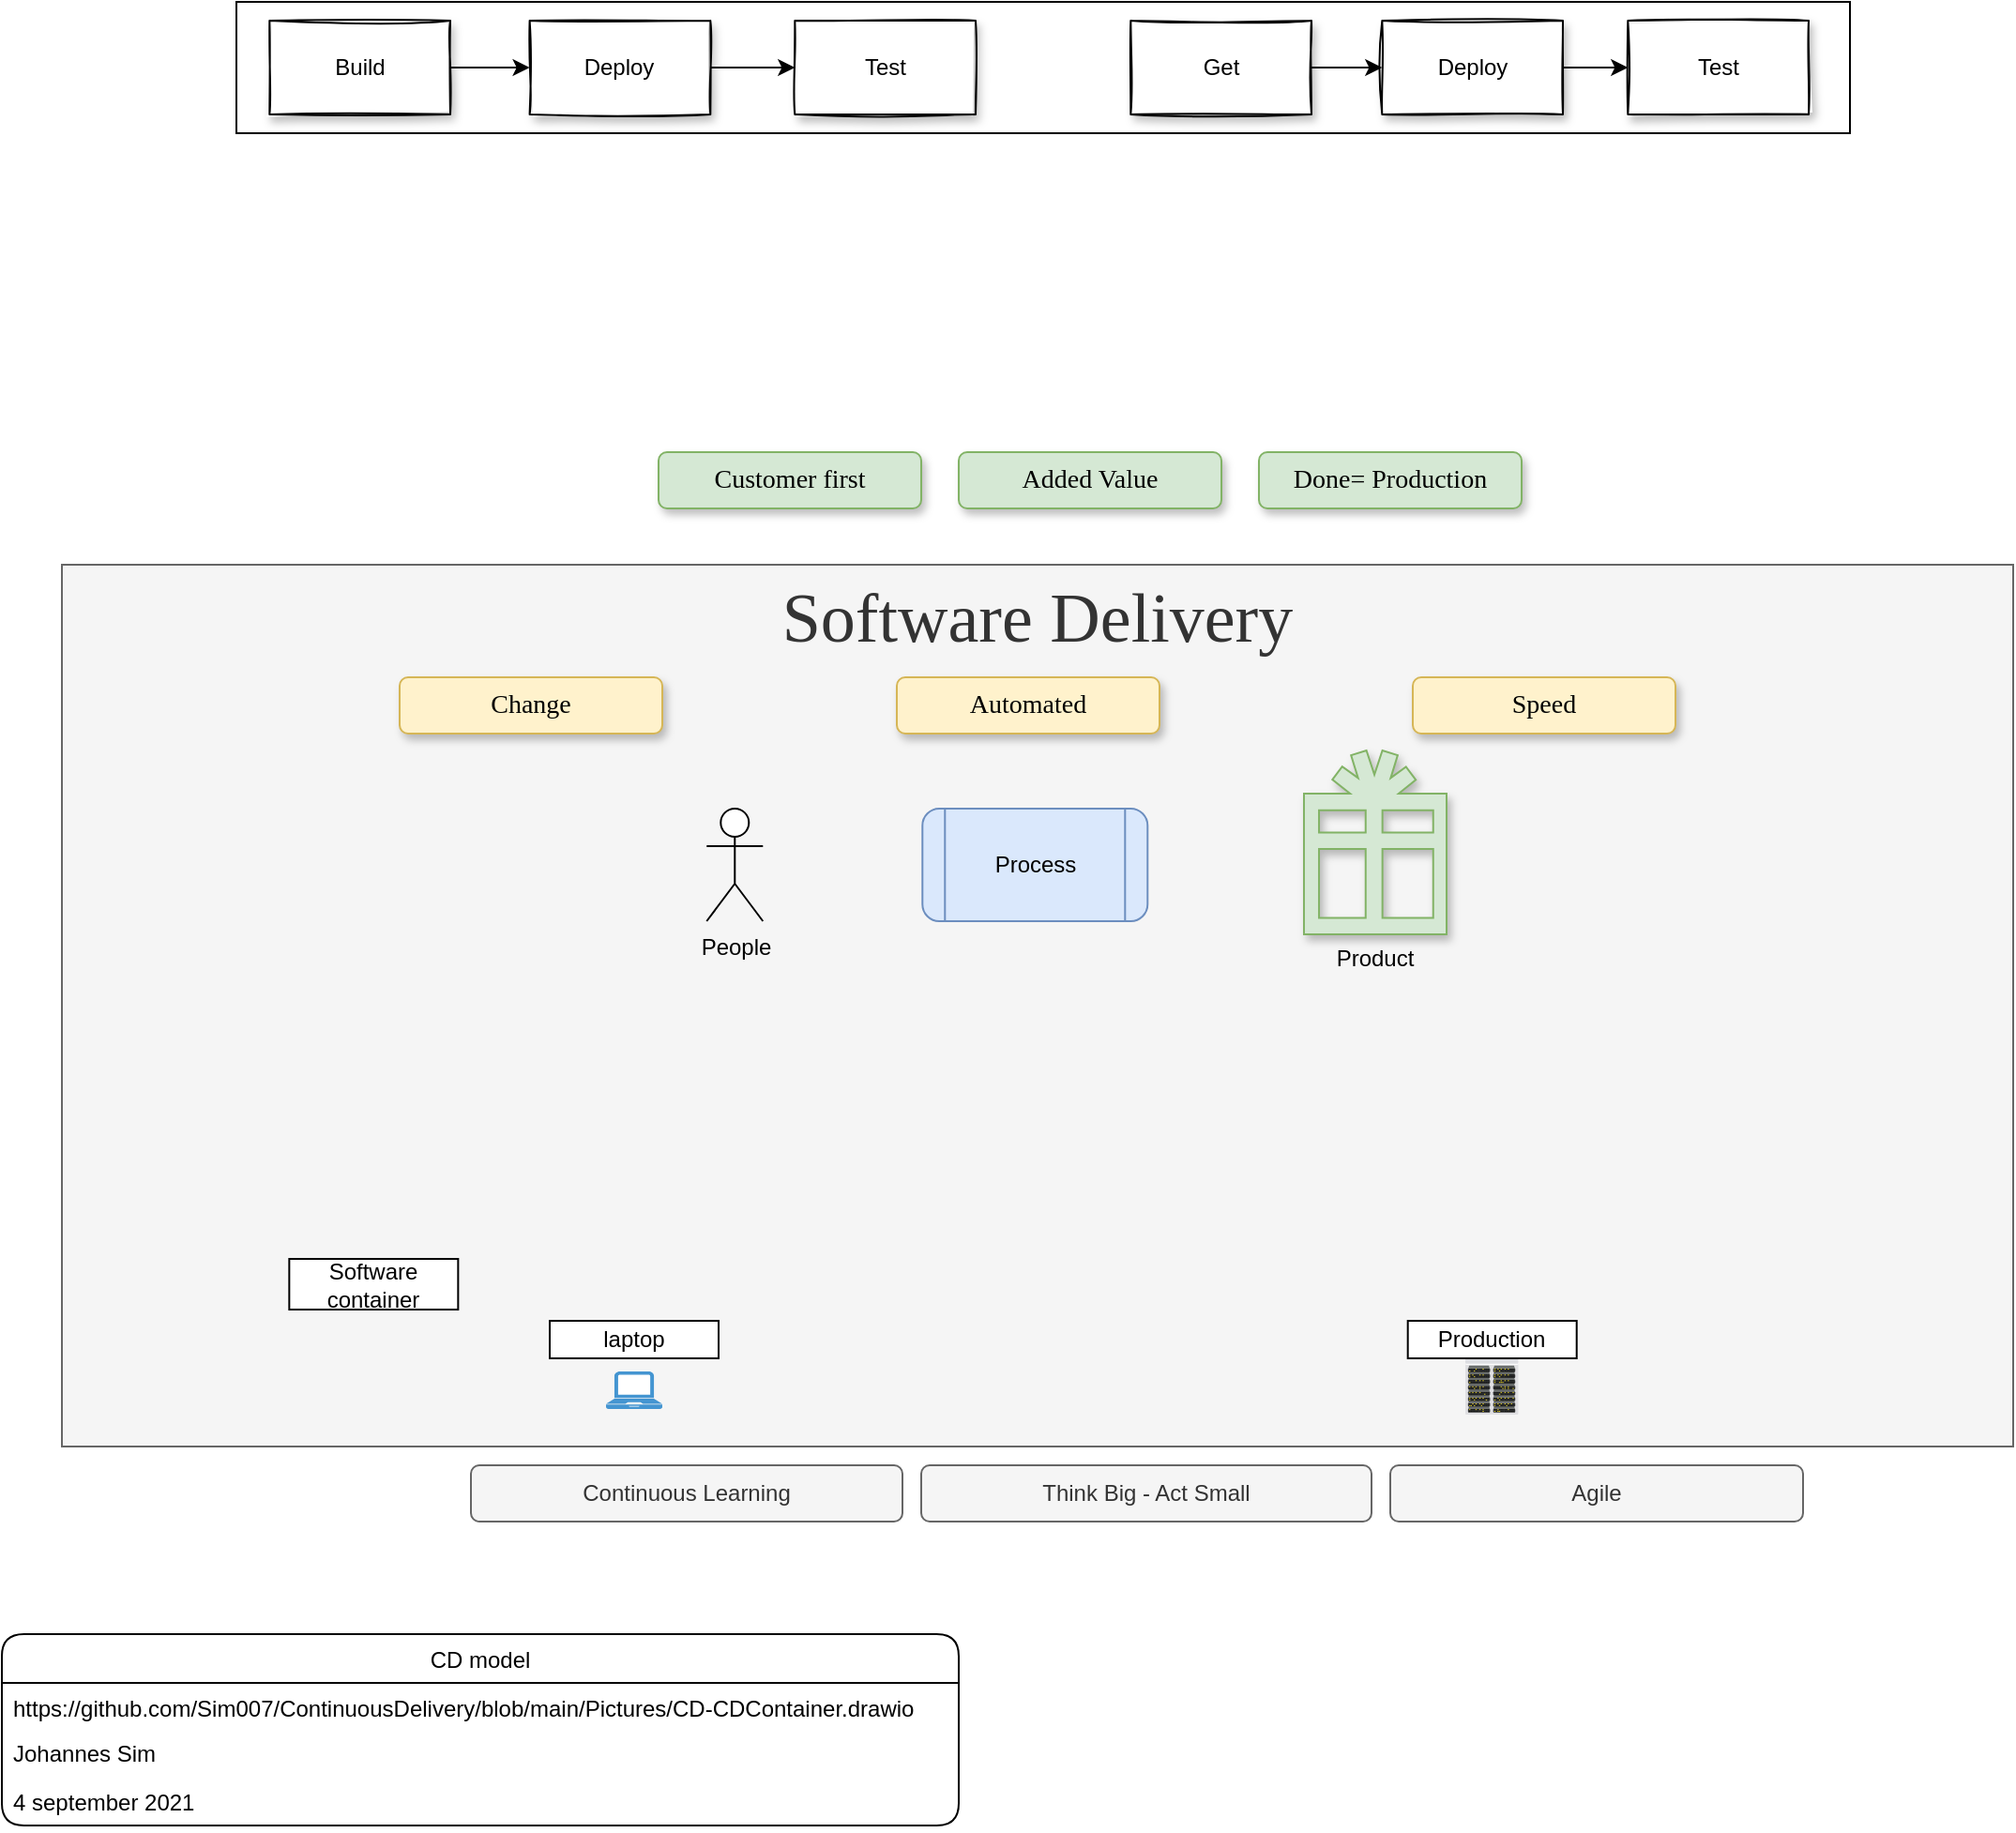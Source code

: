 <mxfile version="15.0.6" type="github">
  <diagram id="kgnJdq5VQi98LMx4Vff6" name="Page-1">
    <mxGraphModel dx="1422" dy="1589" grid="1" gridSize="10" guides="1" tooltips="1" connect="1" arrows="1" fold="1" page="1" pageScale="1" pageWidth="1169" pageHeight="827" math="0" shadow="0">
      <root>
        <mxCell id="0" />
        <mxCell id="1" parent="0" />
        <mxCell id="YMthBukLCyZc6VyMMKoa-46" value="Software Delivery" style="rounded=0;whiteSpace=wrap;html=1;container=1;verticalAlign=top;fontSize=37;labelBorderColor=none;fillColor=#f5f5f5;strokeColor=#666666;fontColor=#333333;fontFamily=Verdana;" parent="1" vertex="1">
          <mxGeometry x="62" y="120" width="1040" height="470" as="geometry">
            <mxRectangle x="360" y="240" width="50" height="40" as="alternateBounds" />
          </mxGeometry>
        </mxCell>
        <mxCell id="N6Z_btQFYHQFylgqnzih-9" value="Process" style="shape=process;whiteSpace=wrap;html=1;backgroundOutline=1;fillColor=#dae8fc;strokeColor=#6c8ebf;rounded=1;" parent="YMthBukLCyZc6VyMMKoa-46" vertex="1">
          <mxGeometry x="458.647" y="130" width="120" height="60" as="geometry" />
        </mxCell>
        <mxCell id="N6Z_btQFYHQFylgqnzih-10" value="People" style="shape=umlActor;verticalLabelPosition=bottom;verticalAlign=top;html=1;outlineConnect=0;" parent="YMthBukLCyZc6VyMMKoa-46" vertex="1">
          <mxGeometry x="343.647" y="130" width="30" height="60" as="geometry" />
        </mxCell>
        <mxCell id="N6Z_btQFYHQFylgqnzih-11" value="Speed" style="rounded=1;whiteSpace=wrap;html=1;shadow=1;glass=0;labelBackgroundColor=none;sketch=0;fontFamily=Verdana;fontSize=14;verticalAlign=top;fillColor=#fff2cc;strokeColor=#d6b656;" parent="YMthBukLCyZc6VyMMKoa-46" vertex="1">
          <mxGeometry x="720" y="60" width="140" height="30" as="geometry" />
        </mxCell>
        <mxCell id="N6Z_btQFYHQFylgqnzih-12" value="Automated" style="rounded=1;whiteSpace=wrap;html=1;shadow=1;glass=0;labelBackgroundColor=none;sketch=0;fontFamily=Verdana;fontSize=14;verticalAlign=top;fillColor=#fff2cc;strokeColor=#d6b656;" parent="YMthBukLCyZc6VyMMKoa-46" vertex="1">
          <mxGeometry x="445" y="60" width="140" height="30" as="geometry" />
        </mxCell>
        <mxCell id="N6Z_btQFYHQFylgqnzih-13" value="" style="shape=mxgraph.signs.travel.present;html=1;pointerEvents=1;fillColor=#d5e8d4;strokeColor=#82b366;verticalLabelPosition=bottom;verticalAlign=top;align=center;rounded=1;glass=0;labelBackgroundColor=none;sketch=0;fontSize=37;noLabel=1;shadow=1;" parent="YMthBukLCyZc6VyMMKoa-46" vertex="1">
          <mxGeometry x="662" y="99" width="76" height="98" as="geometry" />
        </mxCell>
        <mxCell id="N6Z_btQFYHQFylgqnzih-14" value="Change" style="rounded=1;whiteSpace=wrap;html=1;shadow=1;glass=0;labelBackgroundColor=none;sketch=0;fontFamily=Verdana;fontSize=14;verticalAlign=top;fillColor=#fff2cc;strokeColor=#d6b656;" parent="YMthBukLCyZc6VyMMKoa-46" vertex="1">
          <mxGeometry x="180" y="60" width="140" height="30" as="geometry" />
        </mxCell>
        <mxCell id="FCYHhCvBFfyBhV2doGxp-1" value="laptop" style="rounded=0;whiteSpace=wrap;html=1;" vertex="1" parent="YMthBukLCyZc6VyMMKoa-46">
          <mxGeometry x="260" y="403" width="90" height="20" as="geometry" />
        </mxCell>
        <mxCell id="FCYHhCvBFfyBhV2doGxp-5" value="" style="pointerEvents=1;shadow=0;dashed=0;html=1;strokeColor=none;fillColor=#4495D1;labelPosition=center;verticalLabelPosition=bottom;verticalAlign=top;align=center;outlineConnect=0;shape=mxgraph.veeam.laptop;" vertex="1" parent="YMthBukLCyZc6VyMMKoa-46">
          <mxGeometry x="290" y="430" width="30" height="20" as="geometry" />
        </mxCell>
        <mxCell id="FCYHhCvBFfyBhV2doGxp-6" value="" style="verticalLabelPosition=bottom;aspect=fixed;html=1;verticalAlign=top;strokeColor=none;align=center;outlineConnect=0;shape=mxgraph.citrix.datacenter;" vertex="1" parent="YMthBukLCyZc6VyMMKoa-46">
          <mxGeometry x="748" y="423" width="28.33" height="30" as="geometry" />
        </mxCell>
        <mxCell id="FCYHhCvBFfyBhV2doGxp-9" value="Software container" style="rounded=0;whiteSpace=wrap;html=1;" vertex="1" parent="YMthBukLCyZc6VyMMKoa-46">
          <mxGeometry x="121.17" y="370" width="90" height="27" as="geometry" />
        </mxCell>
        <mxCell id="FCYHhCvBFfyBhV2doGxp-22" value="Product" style="text;html=1;strokeColor=none;fillColor=none;align=center;verticalAlign=middle;whiteSpace=wrap;rounded=0;" vertex="1" parent="YMthBukLCyZc6VyMMKoa-46">
          <mxGeometry x="680" y="200" width="40" height="20" as="geometry" />
        </mxCell>
        <mxCell id="YMthBukLCyZc6VyMMKoa-12" value="Continuous Learning" style="rounded=1;whiteSpace=wrap;html=1;fillColor=#f5f5f5;strokeColor=#666666;fontColor=#333333;" parent="1" vertex="1">
          <mxGeometry x="280" y="600" width="230" height="30" as="geometry" />
        </mxCell>
        <mxCell id="YMthBukLCyZc6VyMMKoa-51" value="Customer first" style="rounded=1;whiteSpace=wrap;html=1;shadow=1;glass=0;labelBackgroundColor=none;sketch=0;fontFamily=Verdana;fontSize=14;verticalAlign=top;fillColor=#d5e8d4;strokeColor=#82b366;" parent="1" vertex="1">
          <mxGeometry x="380" y="60" width="140" height="30" as="geometry" />
        </mxCell>
        <mxCell id="YMthBukLCyZc6VyMMKoa-52" value="Done= Production" style="rounded=1;whiteSpace=wrap;html=1;shadow=1;glass=0;labelBackgroundColor=none;sketch=0;fontFamily=Verdana;fontSize=14;verticalAlign=top;fillColor=#d5e8d4;strokeColor=#82b366;" parent="1" vertex="1">
          <mxGeometry x="700" y="60" width="140" height="30" as="geometry" />
        </mxCell>
        <mxCell id="YMthBukLCyZc6VyMMKoa-54" value="Think Big - Act Small" style="rounded=1;whiteSpace=wrap;html=1;fillColor=#f5f5f5;strokeColor=#666666;fontColor=#333333;" parent="1" vertex="1">
          <mxGeometry x="520" y="600" width="240" height="30" as="geometry" />
        </mxCell>
        <mxCell id="YMthBukLCyZc6VyMMKoa-55" value="Agile" style="rounded=1;whiteSpace=wrap;html=1;fillColor=#f5f5f5;strokeColor=#666666;fontColor=#333333;" parent="1" vertex="1">
          <mxGeometry x="770" y="600" width="220" height="30" as="geometry" />
        </mxCell>
        <mxCell id="YMthBukLCyZc6VyMMKoa-58" value="Added Value" style="rounded=1;whiteSpace=wrap;html=1;shadow=1;glass=0;labelBackgroundColor=none;sketch=0;fontFamily=Verdana;fontSize=14;verticalAlign=top;fillColor=#d5e8d4;strokeColor=#82b366;" parent="1" vertex="1">
          <mxGeometry x="540" y="60" width="140" height="30" as="geometry" />
        </mxCell>
        <mxCell id="5YKw93YFWr10B1o-Hw19-11" value="CD model" style="swimlane;fontStyle=0;childLayout=stackLayout;horizontal=1;startSize=26;horizontalStack=0;resizeParent=1;resizeParentMax=0;resizeLast=0;collapsible=1;marginBottom=0;rounded=1;shadow=0;glass=0;sketch=0;" parent="1" vertex="1">
          <mxGeometry x="30" y="690" width="510" height="102" as="geometry" />
        </mxCell>
        <mxCell id="5YKw93YFWr10B1o-Hw19-12" value="https://github.com/Sim007/ContinuousDelivery/blob/main/Pictures/CD-CDContainer.drawio" style="text;strokeColor=none;fillColor=none;align=left;verticalAlign=top;spacingLeft=4;spacingRight=4;overflow=hidden;rotatable=0;points=[[0,0.5],[1,0.5]];portConstraint=eastwest;" parent="5YKw93YFWr10B1o-Hw19-11" vertex="1">
          <mxGeometry y="26" width="510" height="24" as="geometry" />
        </mxCell>
        <mxCell id="5YKw93YFWr10B1o-Hw19-13" value="Johannes Sim" style="text;strokeColor=none;fillColor=none;align=left;verticalAlign=top;spacingLeft=4;spacingRight=4;overflow=hidden;rotatable=0;points=[[0,0.5],[1,0.5]];portConstraint=eastwest;" parent="5YKw93YFWr10B1o-Hw19-11" vertex="1">
          <mxGeometry y="50" width="510" height="26" as="geometry" />
        </mxCell>
        <mxCell id="5YKw93YFWr10B1o-Hw19-14" value="4 september 2021" style="text;strokeColor=none;fillColor=none;align=left;verticalAlign=top;spacingLeft=4;spacingRight=4;overflow=hidden;rotatable=0;points=[[0,0.5],[1,0.5]];portConstraint=eastwest;" parent="5YKw93YFWr10B1o-Hw19-11" vertex="1">
          <mxGeometry y="76" width="510" height="26" as="geometry" />
        </mxCell>
        <mxCell id="FCYHhCvBFfyBhV2doGxp-8" value="" style="rounded=0;whiteSpace=wrap;html=1;container=1;" vertex="1" parent="1">
          <mxGeometry x="155" y="-180" width="860" height="70" as="geometry">
            <mxRectangle x="155" y="-260" width="50" height="40" as="alternateBounds" />
          </mxGeometry>
        </mxCell>
        <mxCell id="FCYHhCvBFfyBhV2doGxp-11" value="Build" style="rounded=0;whiteSpace=wrap;html=1;shadow=1;glass=0;sketch=1;" vertex="1" parent="FCYHhCvBFfyBhV2doGxp-8">
          <mxGeometry x="17.65" y="10" width="96.35" height="50" as="geometry" />
        </mxCell>
        <mxCell id="FCYHhCvBFfyBhV2doGxp-13" value="Deploy" style="rounded=0;whiteSpace=wrap;html=1;shadow=1;glass=0;sketch=1;" vertex="1" parent="FCYHhCvBFfyBhV2doGxp-8">
          <mxGeometry x="156.3" y="10" width="96.35" height="50" as="geometry" />
        </mxCell>
        <mxCell id="FCYHhCvBFfyBhV2doGxp-14" style="edgeStyle=orthogonalEdgeStyle;rounded=0;orthogonalLoop=1;jettySize=auto;html=1;exitX=1;exitY=0.5;exitDx=0;exitDy=0;entryX=0;entryY=0.5;entryDx=0;entryDy=0;" edge="1" parent="FCYHhCvBFfyBhV2doGxp-8" source="FCYHhCvBFfyBhV2doGxp-11" target="FCYHhCvBFfyBhV2doGxp-13">
          <mxGeometry x="147.65" y="-200" as="geometry" />
        </mxCell>
        <mxCell id="FCYHhCvBFfyBhV2doGxp-15" value="Test" style="rounded=0;whiteSpace=wrap;html=1;shadow=1;glass=0;sketch=1;" vertex="1" parent="FCYHhCvBFfyBhV2doGxp-8">
          <mxGeometry x="297.65" y="10" width="96.35" height="50" as="geometry" />
        </mxCell>
        <mxCell id="FCYHhCvBFfyBhV2doGxp-12" style="edgeStyle=orthogonalEdgeStyle;rounded=0;orthogonalLoop=1;jettySize=auto;html=1;exitX=1;exitY=0.5;exitDx=0;exitDy=0;entryX=0;entryY=0.5;entryDx=0;entryDy=0;" edge="1" parent="FCYHhCvBFfyBhV2doGxp-8" source="FCYHhCvBFfyBhV2doGxp-13" target="FCYHhCvBFfyBhV2doGxp-15">
          <mxGeometry x="147.65" y="-200" as="geometry" />
        </mxCell>
        <mxCell id="FCYHhCvBFfyBhV2doGxp-30" value="" style="edgeStyle=orthogonalEdgeStyle;rounded=0;orthogonalLoop=1;jettySize=auto;html=1;endArrow=classic;endFill=1;" edge="1" parent="FCYHhCvBFfyBhV2doGxp-8" source="FCYHhCvBFfyBhV2doGxp-16" target="FCYHhCvBFfyBhV2doGxp-18">
          <mxGeometry relative="1" as="geometry" />
        </mxCell>
        <mxCell id="FCYHhCvBFfyBhV2doGxp-16" value="Get" style="rounded=0;whiteSpace=wrap;html=1;shadow=1;glass=0;sketch=1;" vertex="1" parent="FCYHhCvBFfyBhV2doGxp-8">
          <mxGeometry x="476.65" y="10" width="96.35" height="50" as="geometry" />
        </mxCell>
        <mxCell id="FCYHhCvBFfyBhV2doGxp-18" value="Deploy" style="rounded=0;whiteSpace=wrap;html=1;shadow=1;glass=0;sketch=1;" vertex="1" parent="FCYHhCvBFfyBhV2doGxp-8">
          <mxGeometry x="610.65" y="10" width="96.35" height="50" as="geometry" />
        </mxCell>
        <mxCell id="FCYHhCvBFfyBhV2doGxp-19" value="Test" style="rounded=0;whiteSpace=wrap;html=1;shadow=1;glass=0;sketch=1;" vertex="1" parent="FCYHhCvBFfyBhV2doGxp-8">
          <mxGeometry x="741.65" y="10" width="96.35" height="50" as="geometry" />
        </mxCell>
        <mxCell id="FCYHhCvBFfyBhV2doGxp-17" style="edgeStyle=orthogonalEdgeStyle;rounded=0;orthogonalLoop=1;jettySize=auto;html=1;exitX=1;exitY=0.5;exitDx=0;exitDy=0;entryX=0;entryY=0.5;entryDx=0;entryDy=0;" edge="1" parent="FCYHhCvBFfyBhV2doGxp-8" source="FCYHhCvBFfyBhV2doGxp-18" target="FCYHhCvBFfyBhV2doGxp-19">
          <mxGeometry x="147.65" y="-200" as="geometry" />
        </mxCell>
        <mxCell id="FCYHhCvBFfyBhV2doGxp-4" value="Production" style="rounded=0;whiteSpace=wrap;html=1;" vertex="1" parent="1">
          <mxGeometry x="779.35" y="523" width="90" height="20" as="geometry" />
        </mxCell>
      </root>
    </mxGraphModel>
  </diagram>
</mxfile>
